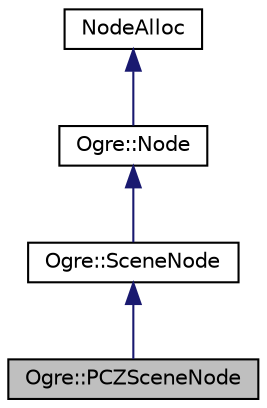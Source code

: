 digraph "Ogre::PCZSceneNode"
{
  bgcolor="transparent";
  edge [fontname="Helvetica",fontsize="10",labelfontname="Helvetica",labelfontsize="10"];
  node [fontname="Helvetica",fontsize="10",shape=record];
  Node0 [label="Ogre::PCZSceneNode",height=0.2,width=0.4,color="black", fillcolor="grey75", style="filled", fontcolor="black"];
  Node1 -> Node0 [dir="back",color="midnightblue",fontsize="10",style="solid",fontname="Helvetica"];
  Node1 [label="Ogre::SceneNode",height=0.2,width=0.4,color="black",URL="$class_ogre_1_1_scene_node.html",tooltip="Class representing a node in the scene graph. "];
  Node2 -> Node1 [dir="back",color="midnightblue",fontsize="10",style="solid",fontname="Helvetica"];
  Node2 [label="Ogre::Node",height=0.2,width=0.4,color="black",URL="$class_ogre_1_1_node.html",tooltip="Class representing a general-purpose node an articulated scene graph. "];
  Node3 -> Node2 [dir="back",color="midnightblue",fontsize="10",style="solid",fontname="Helvetica"];
  Node3 [label="NodeAlloc",height=0.2,width=0.4,color="black",URL="$class_ogre_1_1_allocated_object.html"];
}
